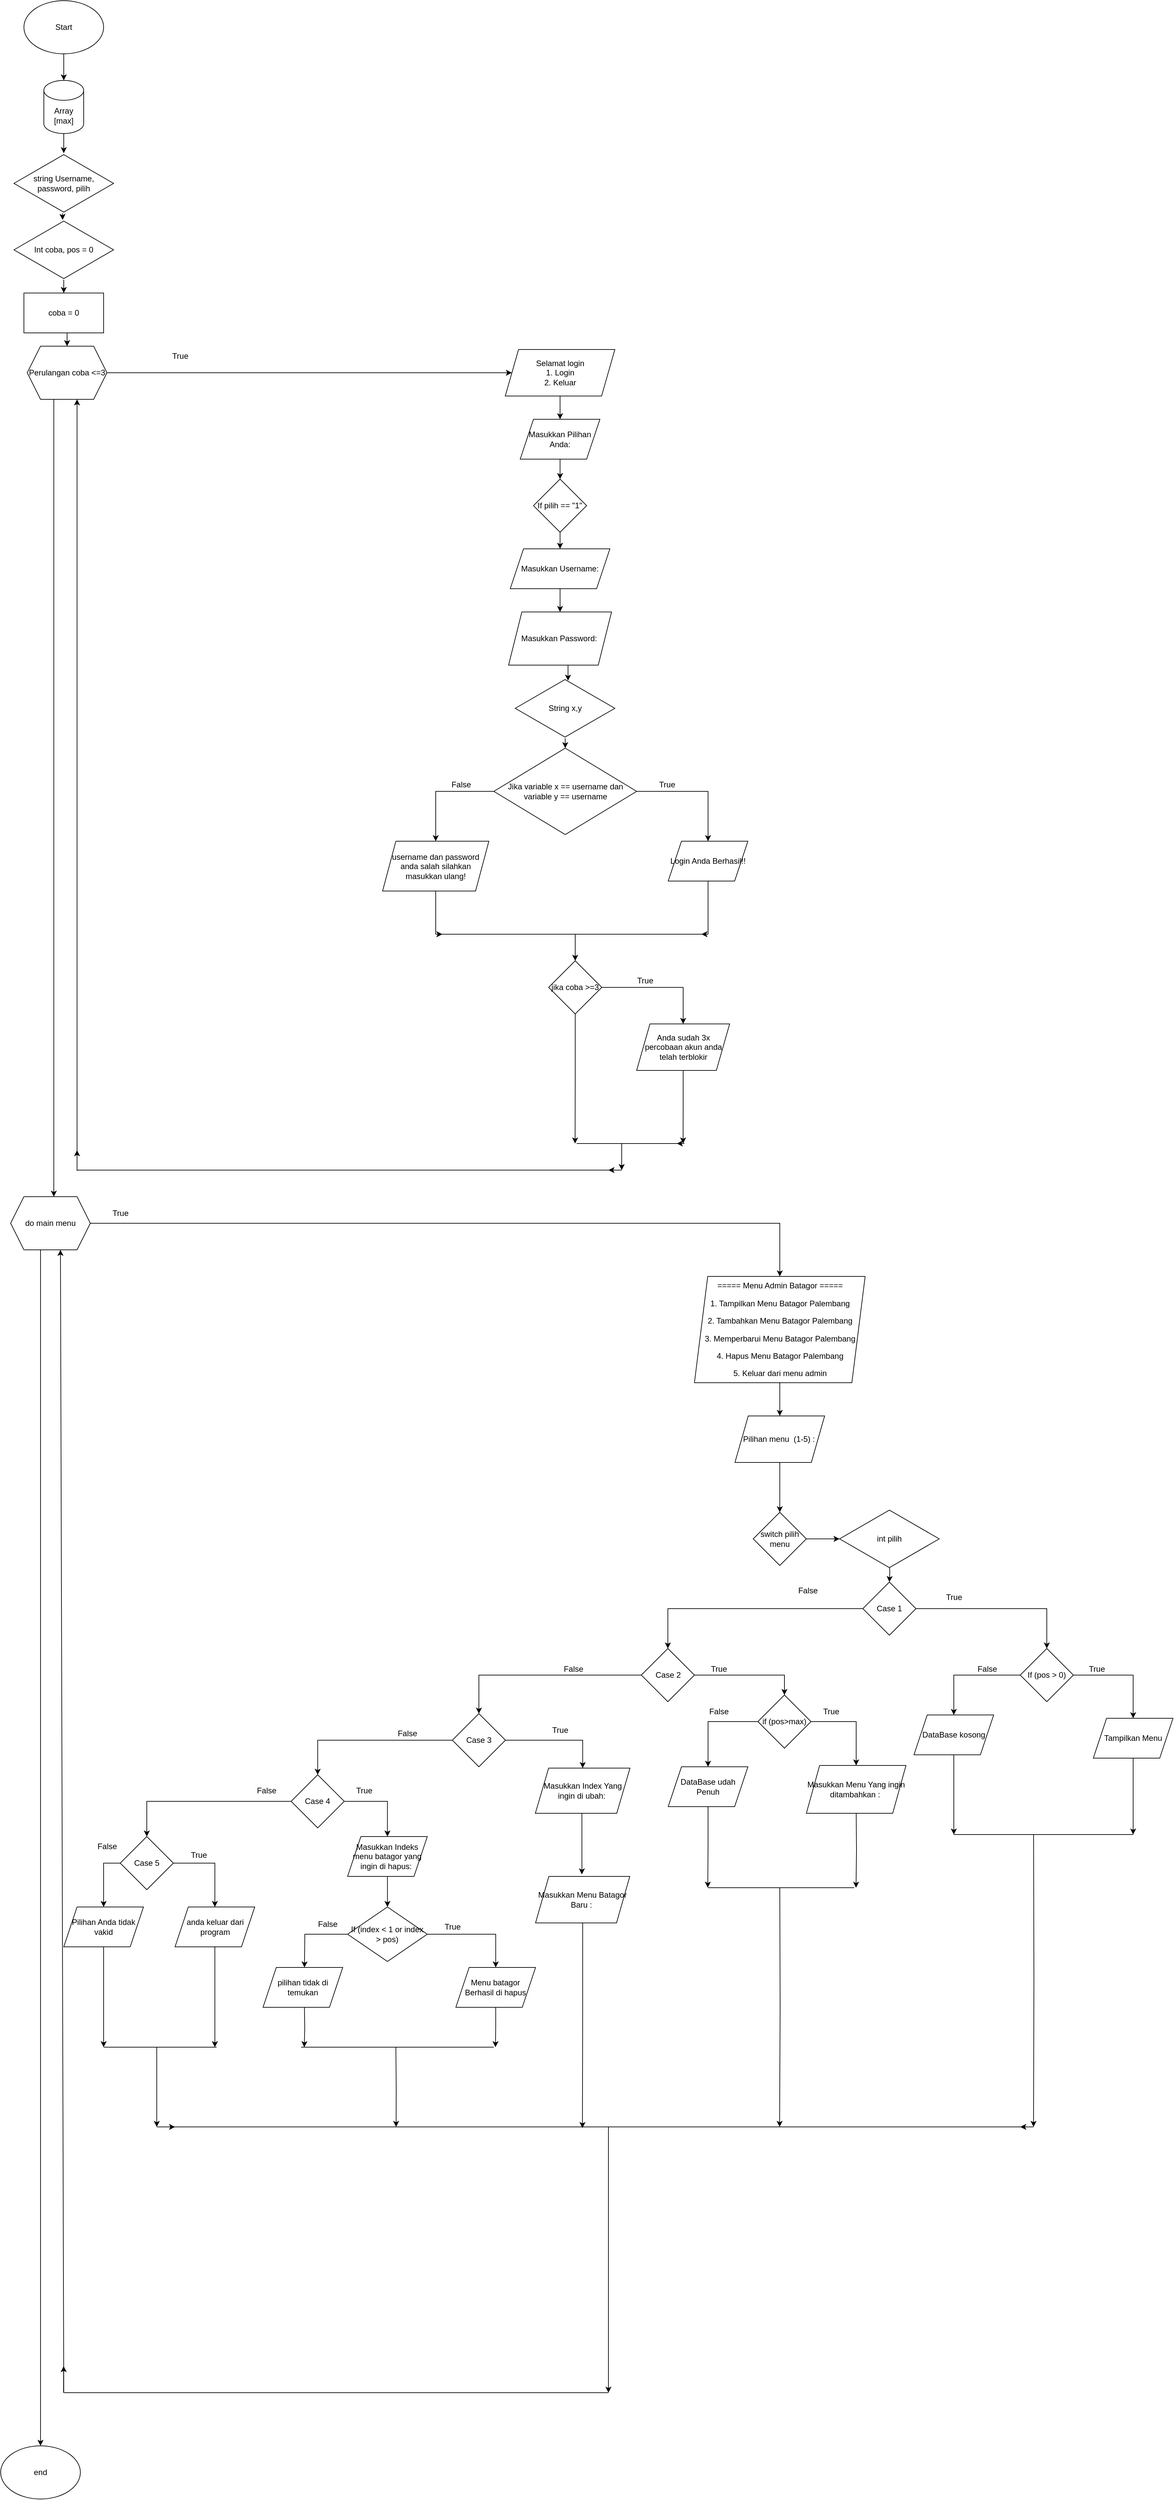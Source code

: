 <mxfile version="22.0.2" type="device">
  <diagram name="Halaman-1" id="n6BdFJVsVMhO4AajaaAj">
    <mxGraphModel dx="1104" dy="1608" grid="1" gridSize="10" guides="1" tooltips="1" connect="1" arrows="1" fold="1" page="1" pageScale="1" pageWidth="850" pageHeight="1100" background="none" math="0" shadow="0">
      <root>
        <mxCell id="0" />
        <mxCell id="1" parent="0" />
        <mxCell id="hx1APyoLTkQgSNQUR30y-4" value="" style="edgeStyle=orthogonalEdgeStyle;rounded=0;orthogonalLoop=1;jettySize=auto;html=1;entryX=0.5;entryY=0;entryDx=0;entryDy=0;" parent="1" source="hx1APyoLTkQgSNQUR30y-77" target="hx1APyoLTkQgSNQUR30y-23" edge="1">
          <mxGeometry relative="1" as="geometry">
            <mxPoint x="420" y="360" as="targetPoint" />
          </mxGeometry>
        </mxCell>
        <mxCell id="bYialJ0p8NS-JbuUhh9z-1" value="Start" style="ellipse;whiteSpace=wrap;html=1;" parent="1" vertex="1">
          <mxGeometry x="360" y="-80" width="120" height="80" as="geometry" />
        </mxCell>
        <mxCell id="hx1APyoLTkQgSNQUR30y-45" style="edgeStyle=orthogonalEdgeStyle;rounded=0;orthogonalLoop=1;jettySize=auto;html=1;exitX=0.375;exitY=1;exitDx=0;exitDy=0;" parent="1" source="hx1APyoLTkQgSNQUR30y-9" target="hx1APyoLTkQgSNQUR30y-46" edge="1">
          <mxGeometry relative="1" as="geometry">
            <mxPoint x="400" y="1760" as="targetPoint" />
            <Array as="points">
              <mxPoint x="405" y="1480" />
              <mxPoint x="405" y="1480" />
            </Array>
          </mxGeometry>
        </mxCell>
        <mxCell id="LiYuRrTCJ78NySymOLZK-2" value="" style="edgeStyle=orthogonalEdgeStyle;rounded=0;orthogonalLoop=1;jettySize=auto;html=1;" edge="1" parent="1" source="hx1APyoLTkQgSNQUR30y-9" target="LiYuRrTCJ78NySymOLZK-1">
          <mxGeometry relative="1" as="geometry" />
        </mxCell>
        <mxCell id="hx1APyoLTkQgSNQUR30y-9" value="Perulangan coba &amp;lt;=3" style="shape=hexagon;perimeter=hexagonPerimeter2;whiteSpace=wrap;html=1;fixedSize=1;" parent="1" vertex="1">
          <mxGeometry x="365" y="440" width="120" height="80" as="geometry" />
        </mxCell>
        <mxCell id="hx1APyoLTkQgSNQUR30y-14" value="" style="edgeStyle=orthogonalEdgeStyle;rounded=0;orthogonalLoop=1;jettySize=auto;html=1;" parent="1" source="hx1APyoLTkQgSNQUR30y-11" target="hx1APyoLTkQgSNQUR30y-13" edge="1">
          <mxGeometry relative="1" as="geometry" />
        </mxCell>
        <mxCell id="hx1APyoLTkQgSNQUR30y-11" value="Masukkan Username:" style="shape=parallelogram;perimeter=parallelogramPerimeter;whiteSpace=wrap;html=1;fixedSize=1;" parent="1" vertex="1">
          <mxGeometry x="1092.19" y="745" width="150" height="60" as="geometry" />
        </mxCell>
        <mxCell id="hx1APyoLTkQgSNQUR30y-13" value="Masukkan Password:&amp;nbsp;" style="shape=parallelogram;perimeter=parallelogramPerimeter;whiteSpace=wrap;html=1;fixedSize=1;" parent="1" vertex="1">
          <mxGeometry x="1089.69" y="840" width="155" height="80" as="geometry" />
        </mxCell>
        <mxCell id="hx1APyoLTkQgSNQUR30y-18" value="" style="edgeStyle=orthogonalEdgeStyle;rounded=0;orthogonalLoop=1;jettySize=auto;html=1;" parent="1" source="hx1APyoLTkQgSNQUR30y-15" target="hx1APyoLTkQgSNQUR30y-17" edge="1">
          <mxGeometry relative="1" as="geometry" />
        </mxCell>
        <mxCell id="hx1APyoLTkQgSNQUR30y-20" value="" style="edgeStyle=orthogonalEdgeStyle;rounded=0;orthogonalLoop=1;jettySize=auto;html=1;" parent="1" source="hx1APyoLTkQgSNQUR30y-15" target="hx1APyoLTkQgSNQUR30y-19" edge="1">
          <mxGeometry relative="1" as="geometry" />
        </mxCell>
        <mxCell id="hx1APyoLTkQgSNQUR30y-15" value="Jika variable x == username dan variable y == username" style="rhombus;whiteSpace=wrap;html=1;" parent="1" vertex="1">
          <mxGeometry x="1067.5" y="1045" width="215" height="130" as="geometry" />
        </mxCell>
        <mxCell id="hx1APyoLTkQgSNQUR30y-17" value="Login Anda Berhasil!!" style="shape=parallelogram;perimeter=parallelogramPerimeter;whiteSpace=wrap;html=1;fixedSize=1;" parent="1" vertex="1">
          <mxGeometry x="1330" y="1185" width="120" height="60" as="geometry" />
        </mxCell>
        <mxCell id="hx1APyoLTkQgSNQUR30y-19" value="username dan password anda salah silahkan masukkan ulang!" style="shape=parallelogram;perimeter=parallelogramPerimeter;whiteSpace=wrap;html=1;fixedSize=1;" parent="1" vertex="1">
          <mxGeometry x="900" y="1185" width="160" height="75" as="geometry" />
        </mxCell>
        <mxCell id="LiYuRrTCJ78NySymOLZK-10" style="edgeStyle=orthogonalEdgeStyle;rounded=0;orthogonalLoop=1;jettySize=auto;html=1;exitX=0.5;exitY=1;exitDx=0;exitDy=0;entryX=0.5;entryY=0;entryDx=0;entryDy=0;" edge="1" parent="1" source="hx1APyoLTkQgSNQUR30y-23" target="hx1APyoLTkQgSNQUR30y-9">
          <mxGeometry relative="1" as="geometry" />
        </mxCell>
        <mxCell id="hx1APyoLTkQgSNQUR30y-23" value="coba = 0" style="rounded=0;whiteSpace=wrap;html=1;" parent="1" vertex="1">
          <mxGeometry x="360" y="360" width="120" height="60" as="geometry" />
        </mxCell>
        <mxCell id="hx1APyoLTkQgSNQUR30y-38" value="" style="edgeStyle=orthogonalEdgeStyle;rounded=0;orthogonalLoop=1;jettySize=auto;html=1;" parent="1" source="hx1APyoLTkQgSNQUR30y-24" target="hx1APyoLTkQgSNQUR30y-37" edge="1">
          <mxGeometry relative="1" as="geometry" />
        </mxCell>
        <mxCell id="LiYuRrTCJ78NySymOLZK-25" style="edgeStyle=orthogonalEdgeStyle;rounded=0;orthogonalLoop=1;jettySize=auto;html=1;exitX=0.5;exitY=1;exitDx=0;exitDy=0;" edge="1" parent="1" source="hx1APyoLTkQgSNQUR30y-24">
          <mxGeometry relative="1" as="geometry">
            <mxPoint x="1189.824" y="1640" as="targetPoint" />
          </mxGeometry>
        </mxCell>
        <mxCell id="hx1APyoLTkQgSNQUR30y-24" value="jika coba &amp;gt;=3" style="rhombus;whiteSpace=wrap;html=1;" parent="1" vertex="1">
          <mxGeometry x="1150" y="1365" width="80" height="80" as="geometry" />
        </mxCell>
        <mxCell id="hx1APyoLTkQgSNQUR30y-30" value="" style="endArrow=none;html=1;rounded=0;entryX=0.5;entryY=1;entryDx=0;entryDy=0;" parent="1" target="hx1APyoLTkQgSNQUR30y-19" edge="1">
          <mxGeometry width="50" height="50" relative="1" as="geometry">
            <mxPoint x="980" y="1325" as="sourcePoint" />
            <mxPoint x="960" y="1275" as="targetPoint" />
          </mxGeometry>
        </mxCell>
        <mxCell id="hx1APyoLTkQgSNQUR30y-31" value="" style="endArrow=none;html=1;rounded=0;entryX=0.5;entryY=1;entryDx=0;entryDy=0;" parent="1" target="hx1APyoLTkQgSNQUR30y-17" edge="1">
          <mxGeometry width="50" height="50" relative="1" as="geometry">
            <mxPoint x="1390" y="1325" as="sourcePoint" />
            <mxPoint x="1260" y="1245" as="targetPoint" />
          </mxGeometry>
        </mxCell>
        <mxCell id="hx1APyoLTkQgSNQUR30y-33" value="" style="endArrow=none;html=1;rounded=0;" parent="1" edge="1">
          <mxGeometry width="50" height="50" relative="1" as="geometry">
            <mxPoint x="980" y="1325" as="sourcePoint" />
            <mxPoint x="1390" y="1325" as="targetPoint" />
          </mxGeometry>
        </mxCell>
        <mxCell id="hx1APyoLTkQgSNQUR30y-34" value="" style="endArrow=classic;html=1;rounded=0;" parent="1" edge="1">
          <mxGeometry width="50" height="50" relative="1" as="geometry">
            <mxPoint x="1390" y="1325" as="sourcePoint" />
            <mxPoint x="1380" y="1325" as="targetPoint" />
          </mxGeometry>
        </mxCell>
        <mxCell id="hx1APyoLTkQgSNQUR30y-35" value="" style="endArrow=classic;html=1;rounded=0;" parent="1" edge="1">
          <mxGeometry width="50" height="50" relative="1" as="geometry">
            <mxPoint x="980" y="1325" as="sourcePoint" />
            <mxPoint x="990" y="1325" as="targetPoint" />
          </mxGeometry>
        </mxCell>
        <mxCell id="hx1APyoLTkQgSNQUR30y-36" value="" style="endArrow=classic;html=1;rounded=0;entryX=0.5;entryY=0;entryDx=0;entryDy=0;" parent="1" target="hx1APyoLTkQgSNQUR30y-24" edge="1">
          <mxGeometry width="50" height="50" relative="1" as="geometry">
            <mxPoint x="1190" y="1325" as="sourcePoint" />
            <mxPoint x="1200" y="1395" as="targetPoint" />
          </mxGeometry>
        </mxCell>
        <mxCell id="LiYuRrTCJ78NySymOLZK-24" style="edgeStyle=orthogonalEdgeStyle;rounded=0;orthogonalLoop=1;jettySize=auto;html=1;exitX=0.5;exitY=1;exitDx=0;exitDy=0;" edge="1" parent="1" source="hx1APyoLTkQgSNQUR30y-37">
          <mxGeometry relative="1" as="geometry">
            <mxPoint x="1352.429" y="1640" as="targetPoint" />
          </mxGeometry>
        </mxCell>
        <mxCell id="hx1APyoLTkQgSNQUR30y-37" value="Anda sudah 3x percobaan akun anda telah terblokir" style="shape=parallelogram;perimeter=parallelogramPerimeter;whiteSpace=wrap;html=1;fixedSize=1;" parent="1" vertex="1">
          <mxGeometry x="1282.5" y="1460" width="140" height="70" as="geometry" />
        </mxCell>
        <mxCell id="hx1APyoLTkQgSNQUR30y-43" value="" style="endArrow=none;html=1;rounded=0;" parent="1" edge="1">
          <mxGeometry width="50" height="50" relative="1" as="geometry">
            <mxPoint x="440" y="1680" as="sourcePoint" />
            <mxPoint x="1260" y="1680" as="targetPoint" />
          </mxGeometry>
        </mxCell>
        <mxCell id="hx1APyoLTkQgSNQUR30y-44" value="" style="endArrow=classic;html=1;rounded=0;entryX=0.625;entryY=1;entryDx=0;entryDy=0;" parent="1" target="hx1APyoLTkQgSNQUR30y-9" edge="1">
          <mxGeometry width="50" height="50" relative="1" as="geometry">
            <mxPoint x="440" y="1680.952" as="sourcePoint" />
            <mxPoint x="510" y="820" as="targetPoint" />
          </mxGeometry>
        </mxCell>
        <mxCell id="hx1APyoLTkQgSNQUR30y-51" value="" style="edgeStyle=orthogonalEdgeStyle;rounded=0;orthogonalLoop=1;jettySize=auto;html=1;" parent="1" source="hx1APyoLTkQgSNQUR30y-46" target="hx1APyoLTkQgSNQUR30y-49" edge="1">
          <mxGeometry relative="1" as="geometry" />
        </mxCell>
        <mxCell id="hx1APyoLTkQgSNQUR30y-125" style="edgeStyle=orthogonalEdgeStyle;rounded=0;orthogonalLoop=1;jettySize=auto;html=1;exitX=0.375;exitY=1;exitDx=0;exitDy=0;" parent="1" source="hx1APyoLTkQgSNQUR30y-46" target="hx1APyoLTkQgSNQUR30y-126" edge="1">
          <mxGeometry relative="1" as="geometry">
            <mxPoint x="385" y="3640" as="targetPoint" />
          </mxGeometry>
        </mxCell>
        <mxCell id="hx1APyoLTkQgSNQUR30y-46" value="do main menu" style="shape=hexagon;perimeter=hexagonPerimeter2;whiteSpace=wrap;html=1;fixedSize=1;" parent="1" vertex="1">
          <mxGeometry x="340" y="1720" width="120" height="80" as="geometry" />
        </mxCell>
        <mxCell id="hx1APyoLTkQgSNQUR30y-54" value="" style="edgeStyle=orthogonalEdgeStyle;rounded=0;orthogonalLoop=1;jettySize=auto;html=1;" parent="1" source="hx1APyoLTkQgSNQUR30y-49" target="hx1APyoLTkQgSNQUR30y-53" edge="1">
          <mxGeometry relative="1" as="geometry" />
        </mxCell>
        <mxCell id="hx1APyoLTkQgSNQUR30y-49" value="&lt;p class=&quot;MsoNormal&quot;&gt;===== Menu Admin Batagor =====&lt;/p&gt;&lt;p class=&quot;MsoNormal&quot;&gt;1. Tampilkan Menu Batagor Palembang&lt;/p&gt;&lt;p class=&quot;MsoNormal&quot;&gt;2. Tambahkan Menu Batagor Palembang&lt;/p&gt;&lt;p class=&quot;MsoNormal&quot;&gt;3. Memperbarui Menu Batagor Palembang&lt;/p&gt;&lt;p class=&quot;MsoNormal&quot;&gt;4. Hapus Menu Batagor Palembang&lt;/p&gt;&lt;p class=&quot;MsoNormal&quot;&gt;5. Keluar dari menu admin&lt;/p&gt;" style="shape=parallelogram;perimeter=parallelogramPerimeter;whiteSpace=wrap;html=1;fixedSize=1;" parent="1" vertex="1">
          <mxGeometry x="1369.5" y="1840" width="257" height="160" as="geometry" />
        </mxCell>
        <mxCell id="hx1APyoLTkQgSNQUR30y-56" value="" style="edgeStyle=orthogonalEdgeStyle;rounded=0;orthogonalLoop=1;jettySize=auto;html=1;" parent="1" source="hx1APyoLTkQgSNQUR30y-53" target="hx1APyoLTkQgSNQUR30y-55" edge="1">
          <mxGeometry relative="1" as="geometry" />
        </mxCell>
        <mxCell id="hx1APyoLTkQgSNQUR30y-53" value="Pilihan menu&amp;nbsp; (1-5) :&amp;nbsp;" style="shape=parallelogram;perimeter=parallelogramPerimeter;whiteSpace=wrap;html=1;fixedSize=1;" parent="1" vertex="1">
          <mxGeometry x="1430.5" y="2050" width="135" height="70" as="geometry" />
        </mxCell>
        <mxCell id="hx1APyoLTkQgSNQUR30y-79" value="" style="edgeStyle=orthogonalEdgeStyle;rounded=0;orthogonalLoop=1;jettySize=auto;html=1;" parent="1" source="hx1APyoLTkQgSNQUR30y-55" target="hx1APyoLTkQgSNQUR30y-78" edge="1">
          <mxGeometry relative="1" as="geometry" />
        </mxCell>
        <mxCell id="hx1APyoLTkQgSNQUR30y-55" value="switch pilih menu" style="rhombus;whiteSpace=wrap;html=1;" parent="1" vertex="1">
          <mxGeometry x="1458" y="2195" width="80" height="80" as="geometry" />
        </mxCell>
        <mxCell id="hx1APyoLTkQgSNQUR30y-65" value="" style="edgeStyle=orthogonalEdgeStyle;rounded=0;orthogonalLoop=1;jettySize=auto;html=1;" parent="1" target="hx1APyoLTkQgSNQUR30y-68" edge="1">
          <mxGeometry relative="1" as="geometry">
            <mxPoint x="1663.053" y="2265" as="sourcePoint" />
            <mxPoint x="1663" y="2320" as="targetPoint" />
          </mxGeometry>
        </mxCell>
        <mxCell id="hx1APyoLTkQgSNQUR30y-115" style="edgeStyle=orthogonalEdgeStyle;rounded=0;orthogonalLoop=1;jettySize=auto;html=1;" parent="1" edge="1">
          <mxGeometry relative="1" as="geometry">
            <mxPoint x="1879.999" y="3120" as="targetPoint" />
            <mxPoint x="1880.09" y="2680" as="sourcePoint" />
          </mxGeometry>
        </mxCell>
        <mxCell id="hx1APyoLTkQgSNQUR30y-69" style="edgeStyle=orthogonalEdgeStyle;rounded=0;orthogonalLoop=1;jettySize=auto;html=1;exitX=1;exitY=0.5;exitDx=0;exitDy=0;entryX=0.5;entryY=0;entryDx=0;entryDy=0;" parent="1" source="hx1APyoLTkQgSNQUR30y-68" target="Jy2GWXh8RBpag4Zw7KA4-1" edge="1">
          <mxGeometry relative="1" as="geometry">
            <mxPoint x="1853" y="2400" as="targetPoint" />
          </mxGeometry>
        </mxCell>
        <mxCell id="hx1APyoLTkQgSNQUR30y-72" value="" style="edgeStyle=orthogonalEdgeStyle;rounded=0;orthogonalLoop=1;jettySize=auto;html=1;" parent="1" source="hx1APyoLTkQgSNQUR30y-68" target="hx1APyoLTkQgSNQUR30y-71" edge="1">
          <mxGeometry relative="1" as="geometry" />
        </mxCell>
        <mxCell id="hx1APyoLTkQgSNQUR30y-68" value="Case 1" style="rhombus;whiteSpace=wrap;html=1;" parent="1" vertex="1">
          <mxGeometry x="1623" y="2300" width="80" height="80" as="geometry" />
        </mxCell>
        <mxCell id="hx1APyoLTkQgSNQUR30y-74" value="" style="edgeStyle=orthogonalEdgeStyle;rounded=0;orthogonalLoop=1;jettySize=auto;html=1;entryX=0.5;entryY=0;entryDx=0;entryDy=0;" parent="1" source="hx1APyoLTkQgSNQUR30y-71" target="Jy2GWXh8RBpag4Zw7KA4-13" edge="1">
          <mxGeometry relative="1" as="geometry">
            <mxPoint x="1573.053" y="2490" as="targetPoint" />
          </mxGeometry>
        </mxCell>
        <mxCell id="hx1APyoLTkQgSNQUR30y-85" value="" style="edgeStyle=orthogonalEdgeStyle;rounded=0;orthogonalLoop=1;jettySize=auto;html=1;" parent="1" source="hx1APyoLTkQgSNQUR30y-71" target="hx1APyoLTkQgSNQUR30y-84" edge="1">
          <mxGeometry relative="1" as="geometry" />
        </mxCell>
        <mxCell id="hx1APyoLTkQgSNQUR30y-71" value="Case 2" style="rhombus;whiteSpace=wrap;html=1;" parent="1" vertex="1">
          <mxGeometry x="1289.5" y="2400" width="80" height="80" as="geometry" />
        </mxCell>
        <mxCell id="hx1APyoLTkQgSNQUR30y-75" value="String x,y" style="html=1;whiteSpace=wrap;aspect=fixed;shape=isoRectangle;" parent="1" vertex="1">
          <mxGeometry x="1099.69" y="940" width="150" height="90" as="geometry" />
        </mxCell>
        <mxCell id="hx1APyoLTkQgSNQUR30y-76" value="string Username, password, pilih" style="html=1;whiteSpace=wrap;aspect=fixed;shape=isoRectangle;" parent="1" vertex="1">
          <mxGeometry x="345" y="150" width="150" height="90" as="geometry" />
        </mxCell>
        <mxCell id="hx1APyoLTkQgSNQUR30y-78" value="int pilih" style="html=1;whiteSpace=wrap;aspect=fixed;shape=isoRectangle;" parent="1" vertex="1">
          <mxGeometry x="1588" y="2190" width="150" height="90" as="geometry" />
        </mxCell>
        <mxCell id="hx1APyoLTkQgSNQUR30y-114" style="edgeStyle=orthogonalEdgeStyle;rounded=0;orthogonalLoop=1;jettySize=auto;html=1;" parent="1" edge="1">
          <mxGeometry relative="1" as="geometry">
            <mxPoint x="1497.709" y="3120" as="targetPoint" />
            <mxPoint x="1498" y="2760" as="sourcePoint" />
          </mxGeometry>
        </mxCell>
        <mxCell id="hx1APyoLTkQgSNQUR30y-87" value="" style="edgeStyle=orthogonalEdgeStyle;rounded=0;orthogonalLoop=1;jettySize=auto;html=1;" parent="1" source="hx1APyoLTkQgSNQUR30y-84" target="hx1APyoLTkQgSNQUR30y-86" edge="1">
          <mxGeometry relative="1" as="geometry" />
        </mxCell>
        <mxCell id="hx1APyoLTkQgSNQUR30y-93" value="" style="edgeStyle=orthogonalEdgeStyle;rounded=0;orthogonalLoop=1;jettySize=auto;html=1;" parent="1" source="hx1APyoLTkQgSNQUR30y-84" target="hx1APyoLTkQgSNQUR30y-92" edge="1">
          <mxGeometry relative="1" as="geometry" />
        </mxCell>
        <mxCell id="hx1APyoLTkQgSNQUR30y-84" value="Case 3" style="rhombus;whiteSpace=wrap;html=1;" parent="1" vertex="1">
          <mxGeometry x="1005" y="2498" width="80" height="80" as="geometry" />
        </mxCell>
        <mxCell id="hx1APyoLTkQgSNQUR30y-89" value="" style="edgeStyle=orthogonalEdgeStyle;rounded=0;orthogonalLoop=1;jettySize=auto;html=1;" parent="1" edge="1">
          <mxGeometry relative="1" as="geometry">
            <mxPoint x="1200.069" y="2648" as="sourcePoint" />
            <mxPoint x="1200" y="2740" as="targetPoint" />
            <Array as="points">
              <mxPoint x="1200" y="2728" />
            </Array>
          </mxGeometry>
        </mxCell>
        <mxCell id="hx1APyoLTkQgSNQUR30y-86" value="Masukkan Index Yang ingin di ubah:&amp;nbsp;" style="shape=parallelogram;perimeter=parallelogramPerimeter;whiteSpace=wrap;html=1;fixedSize=1;" parent="1" vertex="1">
          <mxGeometry x="1130" y="2580" width="142.5" height="68" as="geometry" />
        </mxCell>
        <mxCell id="Jy2GWXh8RBpag4Zw7KA4-26" style="edgeStyle=orthogonalEdgeStyle;rounded=0;orthogonalLoop=1;jettySize=auto;html=1;exitX=0.5;exitY=1;exitDx=0;exitDy=0;" parent="1" source="hx1APyoLTkQgSNQUR30y-90" edge="1">
          <mxGeometry relative="1" as="geometry">
            <mxPoint x="1200.87" y="3121.739" as="targetPoint" />
          </mxGeometry>
        </mxCell>
        <mxCell id="hx1APyoLTkQgSNQUR30y-90" value="&lt;div&gt;Masukkan Menu Batagor Baru :&amp;nbsp;&lt;/div&gt;" style="shape=parallelogram;perimeter=parallelogramPerimeter;whiteSpace=wrap;html=1;fixedSize=1;" parent="1" vertex="1">
          <mxGeometry x="1130.31" y="2743" width="141.87" height="70" as="geometry" />
        </mxCell>
        <mxCell id="hx1APyoLTkQgSNQUR30y-95" value="" style="edgeStyle=orthogonalEdgeStyle;rounded=0;orthogonalLoop=1;jettySize=auto;html=1;" parent="1" source="Jy2GWXh8RBpag4Zw7KA4-31" target="Jy2GWXh8RBpag4Zw7KA4-28" edge="1">
          <mxGeometry relative="1" as="geometry">
            <mxPoint x="882.267" y="2681" as="targetPoint" />
          </mxGeometry>
        </mxCell>
        <mxCell id="hx1APyoLTkQgSNQUR30y-101" value="" style="edgeStyle=orthogonalEdgeStyle;rounded=0;orthogonalLoop=1;jettySize=auto;html=1;" parent="1" source="hx1APyoLTkQgSNQUR30y-92" target="hx1APyoLTkQgSNQUR30y-100" edge="1">
          <mxGeometry relative="1" as="geometry" />
        </mxCell>
        <mxCell id="hx1APyoLTkQgSNQUR30y-92" value="Case 4" style="rhombus;whiteSpace=wrap;html=1;" parent="1" vertex="1">
          <mxGeometry x="762.31" y="2590" width="80" height="80" as="geometry" />
        </mxCell>
        <mxCell id="hx1APyoLTkQgSNQUR30y-105" value="" style="edgeStyle=orthogonalEdgeStyle;rounded=0;orthogonalLoop=1;jettySize=auto;html=1;" parent="1" source="hx1APyoLTkQgSNQUR30y-100" target="hx1APyoLTkQgSNQUR30y-104" edge="1">
          <mxGeometry relative="1" as="geometry" />
        </mxCell>
        <mxCell id="Jy2GWXh8RBpag4Zw7KA4-41" style="edgeStyle=orthogonalEdgeStyle;rounded=0;orthogonalLoop=1;jettySize=auto;html=1;exitX=0;exitY=0.5;exitDx=0;exitDy=0;entryX=0.5;entryY=0;entryDx=0;entryDy=0;" parent="1" source="hx1APyoLTkQgSNQUR30y-100" target="hx1APyoLTkQgSNQUR30y-102" edge="1">
          <mxGeometry relative="1" as="geometry" />
        </mxCell>
        <mxCell id="hx1APyoLTkQgSNQUR30y-100" value="Case 5" style="rhombus;whiteSpace=wrap;html=1;" parent="1" vertex="1">
          <mxGeometry x="505" y="2683" width="80" height="80" as="geometry" />
        </mxCell>
        <mxCell id="Jy2GWXh8RBpag4Zw7KA4-42" style="edgeStyle=orthogonalEdgeStyle;rounded=0;orthogonalLoop=1;jettySize=auto;html=1;exitX=0.5;exitY=1;exitDx=0;exitDy=0;" parent="1" source="hx1APyoLTkQgSNQUR30y-102" edge="1">
          <mxGeometry relative="1" as="geometry">
            <mxPoint x="480" y="3000" as="targetPoint" />
          </mxGeometry>
        </mxCell>
        <mxCell id="hx1APyoLTkQgSNQUR30y-102" value="Pilihan Anda tidak vakid" style="shape=parallelogram;perimeter=parallelogramPerimeter;whiteSpace=wrap;html=1;fixedSize=1;" parent="1" vertex="1">
          <mxGeometry x="420" y="2789" width="120" height="60" as="geometry" />
        </mxCell>
        <mxCell id="Jy2GWXh8RBpag4Zw7KA4-43" style="edgeStyle=orthogonalEdgeStyle;rounded=0;orthogonalLoop=1;jettySize=auto;html=1;exitX=0.5;exitY=1;exitDx=0;exitDy=0;" parent="1" source="hx1APyoLTkQgSNQUR30y-104" edge="1">
          <mxGeometry relative="1" as="geometry">
            <mxPoint x="647.5" y="3000" as="targetPoint" />
          </mxGeometry>
        </mxCell>
        <mxCell id="hx1APyoLTkQgSNQUR30y-104" value="anda keluar dari program" style="shape=parallelogram;perimeter=parallelogramPerimeter;whiteSpace=wrap;html=1;fixedSize=1;" parent="1" vertex="1">
          <mxGeometry x="587.5" y="2789" width="120" height="60" as="geometry" />
        </mxCell>
        <mxCell id="hx1APyoLTkQgSNQUR30y-112" style="edgeStyle=orthogonalEdgeStyle;rounded=0;orthogonalLoop=1;jettySize=auto;html=1;" parent="1" edge="1">
          <mxGeometry relative="1" as="geometry">
            <mxPoint x="920.364" y="3120" as="targetPoint" />
            <mxPoint x="920" y="3000" as="sourcePoint" />
          </mxGeometry>
        </mxCell>
        <mxCell id="hx1APyoLTkQgSNQUR30y-116" value="" style="endArrow=none;html=1;rounded=0;" parent="1" edge="1">
          <mxGeometry width="50" height="50" relative="1" as="geometry">
            <mxPoint x="560" y="3120" as="sourcePoint" />
            <mxPoint x="1880" y="3120" as="targetPoint" />
          </mxGeometry>
        </mxCell>
        <mxCell id="hx1APyoLTkQgSNQUR30y-118" value="" style="endArrow=none;html=1;rounded=0;" parent="1" edge="1">
          <mxGeometry width="50" height="50" relative="1" as="geometry">
            <mxPoint x="1240" y="3480" as="sourcePoint" />
            <mxPoint x="1240" y="3120" as="targetPoint" />
          </mxGeometry>
        </mxCell>
        <mxCell id="hx1APyoLTkQgSNQUR30y-119" value="" style="endArrow=classic;html=1;rounded=0;" parent="1" edge="1">
          <mxGeometry width="50" height="50" relative="1" as="geometry">
            <mxPoint x="560" y="3120" as="sourcePoint" />
            <mxPoint x="587.5" y="3120" as="targetPoint" />
          </mxGeometry>
        </mxCell>
        <mxCell id="hx1APyoLTkQgSNQUR30y-120" value="" style="endArrow=classic;html=1;rounded=0;" parent="1" edge="1">
          <mxGeometry width="50" height="50" relative="1" as="geometry">
            <mxPoint x="1880" y="3120" as="sourcePoint" />
            <mxPoint x="1860" y="3120" as="targetPoint" />
          </mxGeometry>
        </mxCell>
        <mxCell id="hx1APyoLTkQgSNQUR30y-121" value="" style="endArrow=classic;html=1;rounded=0;" parent="1" edge="1">
          <mxGeometry width="50" height="50" relative="1" as="geometry">
            <mxPoint x="1240" y="3130" as="sourcePoint" />
            <mxPoint x="1240" y="3520" as="targetPoint" />
          </mxGeometry>
        </mxCell>
        <mxCell id="hx1APyoLTkQgSNQUR30y-122" value="" style="endArrow=none;html=1;rounded=0;" parent="1" edge="1">
          <mxGeometry width="50" height="50" relative="1" as="geometry">
            <mxPoint x="420" y="3520" as="sourcePoint" />
            <mxPoint x="1240" y="3520" as="targetPoint" />
            <Array as="points">
              <mxPoint x="850" y="3520" />
            </Array>
          </mxGeometry>
        </mxCell>
        <mxCell id="hx1APyoLTkQgSNQUR30y-123" value="" style="endArrow=classic;html=1;rounded=0;entryX=0.625;entryY=1;entryDx=0;entryDy=0;" parent="1" target="hx1APyoLTkQgSNQUR30y-46" edge="1">
          <mxGeometry width="50" height="50" relative="1" as="geometry">
            <mxPoint x="420" y="3520" as="sourcePoint" />
            <mxPoint x="510" y="2010" as="targetPoint" />
          </mxGeometry>
        </mxCell>
        <mxCell id="hx1APyoLTkQgSNQUR30y-124" value="" style="endArrow=classic;html=1;rounded=0;" parent="1" edge="1">
          <mxGeometry width="50" height="50" relative="1" as="geometry">
            <mxPoint x="419.71" y="3520" as="sourcePoint" />
            <mxPoint x="419.85" y="3480" as="targetPoint" />
          </mxGeometry>
        </mxCell>
        <mxCell id="hx1APyoLTkQgSNQUR30y-126" value="end" style="ellipse;whiteSpace=wrap;html=1;" parent="1" vertex="1">
          <mxGeometry x="325" y="3600" width="120" height="80" as="geometry" />
        </mxCell>
        <mxCell id="hx1APyoLTkQgSNQUR30y-127" value="True" style="text;html=1;align=center;verticalAlign=middle;resizable=0;points=[];autosize=1;strokeColor=none;fillColor=none;" parent="1" vertex="1">
          <mxGeometry x="570" y="440" width="50" height="30" as="geometry" />
        </mxCell>
        <mxCell id="hx1APyoLTkQgSNQUR30y-128" value="False" style="text;html=1;align=center;verticalAlign=middle;resizable=0;points=[];autosize=1;strokeColor=none;fillColor=none;" parent="1" vertex="1">
          <mxGeometry x="993" y="1085" width="50" height="30" as="geometry" />
        </mxCell>
        <mxCell id="hx1APyoLTkQgSNQUR30y-129" value="True" style="text;html=1;align=center;verticalAlign=middle;resizable=0;points=[];autosize=1;strokeColor=none;fillColor=none;" parent="1" vertex="1">
          <mxGeometry x="1303" y="1085" width="50" height="30" as="geometry" />
        </mxCell>
        <mxCell id="hx1APyoLTkQgSNQUR30y-130" value="True" style="text;html=1;align=center;verticalAlign=middle;resizable=0;points=[];autosize=1;strokeColor=none;fillColor=none;" parent="1" vertex="1">
          <mxGeometry x="1270" y="1380" width="50" height="30" as="geometry" />
        </mxCell>
        <mxCell id="hx1APyoLTkQgSNQUR30y-132" value="True" style="text;html=1;align=center;verticalAlign=middle;resizable=0;points=[];autosize=1;strokeColor=none;fillColor=none;" parent="1" vertex="1">
          <mxGeometry x="1735" y="2308" width="50" height="30" as="geometry" />
        </mxCell>
        <mxCell id="hx1APyoLTkQgSNQUR30y-133" value="False" style="text;html=1;align=center;verticalAlign=middle;resizable=0;points=[];autosize=1;strokeColor=none;fillColor=none;" parent="1" vertex="1">
          <mxGeometry x="1515" y="2298" width="50" height="30" as="geometry" />
        </mxCell>
        <mxCell id="hx1APyoLTkQgSNQUR30y-134" value="True" style="text;html=1;align=center;verticalAlign=middle;resizable=0;points=[];autosize=1;strokeColor=none;fillColor=none;" parent="1" vertex="1">
          <mxGeometry x="1380.5" y="2416" width="50" height="30" as="geometry" />
        </mxCell>
        <mxCell id="hx1APyoLTkQgSNQUR30y-135" value="False" style="text;html=1;align=center;verticalAlign=middle;resizable=0;points=[];autosize=1;strokeColor=none;fillColor=none;" parent="1" vertex="1">
          <mxGeometry x="1162" y="2416" width="50" height="30" as="geometry" />
        </mxCell>
        <mxCell id="hx1APyoLTkQgSNQUR30y-136" value="True" style="text;html=1;align=center;verticalAlign=middle;resizable=0;points=[];autosize=1;strokeColor=none;fillColor=none;" parent="1" vertex="1">
          <mxGeometry x="1142.19" y="2508" width="50" height="30" as="geometry" />
        </mxCell>
        <mxCell id="hx1APyoLTkQgSNQUR30y-137" value="False" style="text;html=1;align=center;verticalAlign=middle;resizable=0;points=[];autosize=1;strokeColor=none;fillColor=none;" parent="1" vertex="1">
          <mxGeometry x="912" y="2513" width="50" height="30" as="geometry" />
        </mxCell>
        <mxCell id="hx1APyoLTkQgSNQUR30y-138" value="True" style="text;html=1;align=center;verticalAlign=middle;resizable=0;points=[];autosize=1;strokeColor=none;fillColor=none;" parent="1" vertex="1">
          <mxGeometry x="847.31" y="2599" width="50" height="30" as="geometry" />
        </mxCell>
        <mxCell id="hx1APyoLTkQgSNQUR30y-139" value="False" style="text;html=1;align=center;verticalAlign=middle;resizable=0;points=[];autosize=1;strokeColor=none;fillColor=none;" parent="1" vertex="1">
          <mxGeometry x="700" y="2599" width="50" height="30" as="geometry" />
        </mxCell>
        <mxCell id="hx1APyoLTkQgSNQUR30y-140" value="True" style="text;html=1;align=center;verticalAlign=middle;resizable=0;points=[];autosize=1;strokeColor=none;fillColor=none;" parent="1" vertex="1">
          <mxGeometry x="598" y="2696" width="50" height="30" as="geometry" />
        </mxCell>
        <mxCell id="hx1APyoLTkQgSNQUR30y-141" value="False" style="text;html=1;align=center;verticalAlign=middle;resizable=0;points=[];autosize=1;strokeColor=none;fillColor=none;" parent="1" vertex="1">
          <mxGeometry x="460" y="2683" width="50" height="30" as="geometry" />
        </mxCell>
        <mxCell id="hx1APyoLTkQgSNQUR30y-142" value="True" style="text;html=1;align=center;verticalAlign=middle;resizable=0;points=[];autosize=1;strokeColor=none;fillColor=none;" parent="1" vertex="1">
          <mxGeometry x="480" y="1730" width="50" height="30" as="geometry" />
        </mxCell>
        <mxCell id="Jy2GWXh8RBpag4Zw7KA4-7" value="" style="edgeStyle=orthogonalEdgeStyle;rounded=0;orthogonalLoop=1;jettySize=auto;html=1;" parent="1" source="Jy2GWXh8RBpag4Zw7KA4-1" target="Jy2GWXh8RBpag4Zw7KA4-6" edge="1">
          <mxGeometry relative="1" as="geometry" />
        </mxCell>
        <mxCell id="Jy2GWXh8RBpag4Zw7KA4-9" value="" style="edgeStyle=orthogonalEdgeStyle;rounded=0;orthogonalLoop=1;jettySize=auto;html=1;" parent="1" source="Jy2GWXh8RBpag4Zw7KA4-1" target="Jy2GWXh8RBpag4Zw7KA4-8" edge="1">
          <mxGeometry relative="1" as="geometry" />
        </mxCell>
        <mxCell id="Jy2GWXh8RBpag4Zw7KA4-1" value="If (pos &amp;gt; 0)" style="rhombus;whiteSpace=wrap;html=1;" parent="1" vertex="1">
          <mxGeometry x="1860" y="2400" width="80" height="80" as="geometry" />
        </mxCell>
        <mxCell id="Jy2GWXh8RBpag4Zw7KA4-4" value="" style="edgeStyle=orthogonalEdgeStyle;rounded=0;orthogonalLoop=1;jettySize=auto;html=1;" parent="1" source="bYialJ0p8NS-JbuUhh9z-1" target="Jy2GWXh8RBpag4Zw7KA4-5" edge="1">
          <mxGeometry relative="1" as="geometry">
            <mxPoint x="420" as="sourcePoint" />
            <mxPoint x="420" y="360" as="targetPoint" />
          </mxGeometry>
        </mxCell>
        <mxCell id="Jy2GWXh8RBpag4Zw7KA4-5" value="Array [max]" style="shape=cylinder3;whiteSpace=wrap;html=1;boundedLbl=1;backgroundOutline=1;size=15;" parent="1" vertex="1">
          <mxGeometry x="390" y="40" width="60" height="80" as="geometry" />
        </mxCell>
        <mxCell id="Jy2GWXh8RBpag4Zw7KA4-11" style="edgeStyle=orthogonalEdgeStyle;rounded=0;orthogonalLoop=1;jettySize=auto;html=1;exitX=0.5;exitY=1;exitDx=0;exitDy=0;" parent="1" source="Jy2GWXh8RBpag4Zw7KA4-6" edge="1">
          <mxGeometry relative="1" as="geometry">
            <mxPoint x="2030" y="2680" as="targetPoint" />
          </mxGeometry>
        </mxCell>
        <mxCell id="Jy2GWXh8RBpag4Zw7KA4-6" value="Tampilkan Menu" style="shape=parallelogram;perimeter=parallelogramPerimeter;whiteSpace=wrap;html=1;fixedSize=1;" parent="1" vertex="1">
          <mxGeometry x="1970" y="2505" width="120" height="60" as="geometry" />
        </mxCell>
        <mxCell id="Jy2GWXh8RBpag4Zw7KA4-10" style="edgeStyle=orthogonalEdgeStyle;rounded=0;orthogonalLoop=1;jettySize=auto;html=1;exitX=0.5;exitY=1;exitDx=0;exitDy=0;" parent="1" source="Jy2GWXh8RBpag4Zw7KA4-8" edge="1">
          <mxGeometry relative="1" as="geometry">
            <mxPoint x="1760" y="2680" as="targetPoint" />
          </mxGeometry>
        </mxCell>
        <mxCell id="Jy2GWXh8RBpag4Zw7KA4-8" value="DataBase kosong" style="shape=parallelogram;perimeter=parallelogramPerimeter;whiteSpace=wrap;html=1;fixedSize=1;" parent="1" vertex="1">
          <mxGeometry x="1700" y="2500" width="120" height="60" as="geometry" />
        </mxCell>
        <mxCell id="Jy2GWXh8RBpag4Zw7KA4-12" value="" style="endArrow=none;html=1;rounded=0;" parent="1" edge="1">
          <mxGeometry width="50" height="50" relative="1" as="geometry">
            <mxPoint x="1760" y="2680" as="sourcePoint" />
            <mxPoint x="2030" y="2680" as="targetPoint" />
          </mxGeometry>
        </mxCell>
        <mxCell id="Jy2GWXh8RBpag4Zw7KA4-16" style="edgeStyle=orthogonalEdgeStyle;rounded=0;orthogonalLoop=1;jettySize=auto;html=1;exitX=1;exitY=0.5;exitDx=0;exitDy=0;entryX=0.5;entryY=0;entryDx=0;entryDy=0;" parent="1" source="Jy2GWXh8RBpag4Zw7KA4-13" target="Jy2GWXh8RBpag4Zw7KA4-15" edge="1">
          <mxGeometry relative="1" as="geometry" />
        </mxCell>
        <mxCell id="Jy2GWXh8RBpag4Zw7KA4-21" style="edgeStyle=orthogonalEdgeStyle;rounded=0;orthogonalLoop=1;jettySize=auto;html=1;exitX=0;exitY=0.5;exitDx=0;exitDy=0;" parent="1" source="Jy2GWXh8RBpag4Zw7KA4-13" target="Jy2GWXh8RBpag4Zw7KA4-22" edge="1">
          <mxGeometry relative="1" as="geometry">
            <mxPoint x="1350" y="2560" as="targetPoint" />
          </mxGeometry>
        </mxCell>
        <mxCell id="Jy2GWXh8RBpag4Zw7KA4-13" value="if (pos&amp;gt;max)" style="rhombus;whiteSpace=wrap;html=1;" parent="1" vertex="1">
          <mxGeometry x="1465" y="2470" width="80" height="80" as="geometry" />
        </mxCell>
        <mxCell id="Jy2GWXh8RBpag4Zw7KA4-24" style="edgeStyle=orthogonalEdgeStyle;rounded=0;orthogonalLoop=1;jettySize=auto;html=1;exitX=0.5;exitY=1;exitDx=0;exitDy=0;" parent="1" edge="1">
          <mxGeometry relative="1" as="geometry">
            <mxPoint x="1612.767" y="2760" as="targetPoint" />
            <mxPoint x="1613.03" y="2648.0" as="sourcePoint" />
          </mxGeometry>
        </mxCell>
        <mxCell id="Jy2GWXh8RBpag4Zw7KA4-15" value="Masukkan Menu Yang ingin ditambahkan :&amp;nbsp;" style="shape=parallelogram;perimeter=parallelogramPerimeter;whiteSpace=wrap;html=1;fixedSize=1;" parent="1" vertex="1">
          <mxGeometry x="1538" y="2576" width="150" height="72" as="geometry" />
        </mxCell>
        <mxCell id="Jy2GWXh8RBpag4Zw7KA4-17" value="True" style="text;html=1;align=center;verticalAlign=middle;resizable=0;points=[];autosize=1;strokeColor=none;fillColor=none;" parent="1" vertex="1">
          <mxGeometry x="1550" y="2480" width="50" height="30" as="geometry" />
        </mxCell>
        <mxCell id="Jy2GWXh8RBpag4Zw7KA4-18" value="True" style="text;html=1;align=center;verticalAlign=middle;resizable=0;points=[];autosize=1;strokeColor=none;fillColor=none;" parent="1" vertex="1">
          <mxGeometry x="1950" y="2416" width="50" height="30" as="geometry" />
        </mxCell>
        <mxCell id="Jy2GWXh8RBpag4Zw7KA4-19" value="False" style="text;html=1;align=center;verticalAlign=middle;resizable=0;points=[];autosize=1;strokeColor=none;fillColor=none;" parent="1" vertex="1">
          <mxGeometry x="1785" y="2416" width="50" height="30" as="geometry" />
        </mxCell>
        <mxCell id="Jy2GWXh8RBpag4Zw7KA4-20" value="False" style="text;html=1;align=center;verticalAlign=middle;resizable=0;points=[];autosize=1;strokeColor=none;fillColor=none;" parent="1" vertex="1">
          <mxGeometry x="1380.5" y="2480" width="50" height="30" as="geometry" />
        </mxCell>
        <mxCell id="Jy2GWXh8RBpag4Zw7KA4-23" style="edgeStyle=orthogonalEdgeStyle;rounded=0;orthogonalLoop=1;jettySize=auto;html=1;exitX=0.5;exitY=1;exitDx=0;exitDy=0;" parent="1" source="Jy2GWXh8RBpag4Zw7KA4-22" edge="1">
          <mxGeometry relative="1" as="geometry">
            <mxPoint x="1389.579" y="2760" as="targetPoint" />
          </mxGeometry>
        </mxCell>
        <mxCell id="Jy2GWXh8RBpag4Zw7KA4-22" value="DataBase udah Penuh" style="shape=parallelogram;perimeter=parallelogramPerimeter;whiteSpace=wrap;html=1;fixedSize=1;" parent="1" vertex="1">
          <mxGeometry x="1330" y="2578" width="120" height="60" as="geometry" />
        </mxCell>
        <mxCell id="Jy2GWXh8RBpag4Zw7KA4-25" value="" style="endArrow=none;html=1;rounded=0;" parent="1" edge="1">
          <mxGeometry width="50" height="50" relative="1" as="geometry">
            <mxPoint x="1390" y="2760" as="sourcePoint" />
            <mxPoint x="1610" y="2760" as="targetPoint" />
          </mxGeometry>
        </mxCell>
        <mxCell id="Jy2GWXh8RBpag4Zw7KA4-30" value="" style="edgeStyle=orthogonalEdgeStyle;rounded=0;orthogonalLoop=1;jettySize=auto;html=1;" parent="1" source="Jy2GWXh8RBpag4Zw7KA4-28" target="Jy2GWXh8RBpag4Zw7KA4-29" edge="1">
          <mxGeometry relative="1" as="geometry" />
        </mxCell>
        <mxCell id="Jy2GWXh8RBpag4Zw7KA4-34" value="" style="edgeStyle=orthogonalEdgeStyle;rounded=0;orthogonalLoop=1;jettySize=auto;html=1;" parent="1" source="Jy2GWXh8RBpag4Zw7KA4-28" edge="1">
          <mxGeometry relative="1" as="geometry">
            <mxPoint x="782.387" y="2880" as="targetPoint" />
          </mxGeometry>
        </mxCell>
        <mxCell id="Jy2GWXh8RBpag4Zw7KA4-28" value="If (index &amp;lt; 1 or index &amp;gt; pos)" style="rhombus;whiteSpace=wrap;html=1;" parent="1" vertex="1">
          <mxGeometry x="847.31" y="2789" width="120" height="82" as="geometry" />
        </mxCell>
        <mxCell id="Jy2GWXh8RBpag4Zw7KA4-36" style="edgeStyle=orthogonalEdgeStyle;rounded=0;orthogonalLoop=1;jettySize=auto;html=1;exitX=0.5;exitY=1;exitDx=0;exitDy=0;" parent="1" source="Jy2GWXh8RBpag4Zw7KA4-29" edge="1">
          <mxGeometry relative="1" as="geometry">
            <mxPoint x="1069.919" y="3000" as="targetPoint" />
          </mxGeometry>
        </mxCell>
        <mxCell id="Jy2GWXh8RBpag4Zw7KA4-29" value="Menu batagor Berhasil di hapus" style="shape=parallelogram;perimeter=parallelogramPerimeter;whiteSpace=wrap;html=1;fixedSize=1;" parent="1" vertex="1">
          <mxGeometry x="1010.31" y="2880" width="120" height="60" as="geometry" />
        </mxCell>
        <mxCell id="Jy2GWXh8RBpag4Zw7KA4-32" value="" style="edgeStyle=orthogonalEdgeStyle;rounded=0;orthogonalLoop=1;jettySize=auto;html=1;" parent="1" source="hx1APyoLTkQgSNQUR30y-92" target="Jy2GWXh8RBpag4Zw7KA4-31" edge="1">
          <mxGeometry relative="1" as="geometry">
            <mxPoint x="722.31" y="2638" as="sourcePoint" />
            <mxPoint x="897.31" y="2688" as="targetPoint" />
          </mxGeometry>
        </mxCell>
        <mxCell id="Jy2GWXh8RBpag4Zw7KA4-31" value="Masukkan Indeks menu batagor yang ingin di hapus:&amp;nbsp;" style="shape=parallelogram;perimeter=parallelogramPerimeter;whiteSpace=wrap;html=1;fixedSize=1;" parent="1" vertex="1">
          <mxGeometry x="847.31" y="2683" width="120" height="60" as="geometry" />
        </mxCell>
        <mxCell id="Jy2GWXh8RBpag4Zw7KA4-35" style="edgeStyle=orthogonalEdgeStyle;rounded=0;orthogonalLoop=1;jettySize=auto;html=1;exitX=0.5;exitY=1;exitDx=0;exitDy=0;" parent="1" edge="1">
          <mxGeometry relative="1" as="geometry">
            <mxPoint x="782.093" y="3000" as="targetPoint" />
            <mxPoint x="782.31" y="2940" as="sourcePoint" />
          </mxGeometry>
        </mxCell>
        <mxCell id="Jy2GWXh8RBpag4Zw7KA4-33" value="pilihan tidak di temukan" style="shape=parallelogram;perimeter=parallelogramPerimeter;whiteSpace=wrap;html=1;fixedSize=1;" parent="1" vertex="1">
          <mxGeometry x="720" y="2880" width="120" height="60" as="geometry" />
        </mxCell>
        <mxCell id="Jy2GWXh8RBpag4Zw7KA4-37" value="" style="endArrow=none;html=1;rounded=0;" parent="1" edge="1">
          <mxGeometry width="50" height="50" relative="1" as="geometry">
            <mxPoint x="777.31" y="3000" as="sourcePoint" />
            <mxPoint x="1067.31" y="3000" as="targetPoint" />
          </mxGeometry>
        </mxCell>
        <mxCell id="Jy2GWXh8RBpag4Zw7KA4-44" value="" style="endArrow=none;html=1;rounded=0;" parent="1" edge="1">
          <mxGeometry width="50" height="50" relative="1" as="geometry">
            <mxPoint x="480" y="3000" as="sourcePoint" />
            <mxPoint x="650" y="3000" as="targetPoint" />
          </mxGeometry>
        </mxCell>
        <mxCell id="Jy2GWXh8RBpag4Zw7KA4-46" value="" style="endArrow=classic;html=1;rounded=0;" parent="1" edge="1">
          <mxGeometry width="50" height="50" relative="1" as="geometry">
            <mxPoint x="560" y="3000" as="sourcePoint" />
            <mxPoint x="560" y="3120" as="targetPoint" />
          </mxGeometry>
        </mxCell>
        <mxCell id="LiYuRrTCJ78NySymOLZK-8" value="" style="edgeStyle=orthogonalEdgeStyle;rounded=0;orthogonalLoop=1;jettySize=auto;html=1;" edge="1" parent="1" source="LiYuRrTCJ78NySymOLZK-1" target="LiYuRrTCJ78NySymOLZK-7">
          <mxGeometry relative="1" as="geometry" />
        </mxCell>
        <mxCell id="LiYuRrTCJ78NySymOLZK-1" value="Selamat login&lt;br&gt;1. Login&lt;br&gt;2. Keluar" style="shape=parallelogram;perimeter=parallelogramPerimeter;whiteSpace=wrap;html=1;fixedSize=1;" vertex="1" parent="1">
          <mxGeometry x="1084.69" y="445" width="165" height="70" as="geometry" />
        </mxCell>
        <mxCell id="LiYuRrTCJ78NySymOLZK-14" value="" style="edgeStyle=orthogonalEdgeStyle;rounded=0;orthogonalLoop=1;jettySize=auto;html=1;" edge="1" parent="1" source="LiYuRrTCJ78NySymOLZK-4" target="hx1APyoLTkQgSNQUR30y-11">
          <mxGeometry relative="1" as="geometry" />
        </mxCell>
        <mxCell id="LiYuRrTCJ78NySymOLZK-4" value="If pilih == &quot;1&quot;" style="rhombus;whiteSpace=wrap;html=1;" vertex="1" parent="1">
          <mxGeometry x="1127.19" y="640" width="80" height="80" as="geometry" />
        </mxCell>
        <mxCell id="LiYuRrTCJ78NySymOLZK-9" value="" style="edgeStyle=orthogonalEdgeStyle;rounded=0;orthogonalLoop=1;jettySize=auto;html=1;" edge="1" parent="1" source="LiYuRrTCJ78NySymOLZK-7" target="LiYuRrTCJ78NySymOLZK-4">
          <mxGeometry relative="1" as="geometry" />
        </mxCell>
        <mxCell id="LiYuRrTCJ78NySymOLZK-7" value="Masukkan Pilihan Anda:" style="shape=parallelogram;perimeter=parallelogramPerimeter;whiteSpace=wrap;html=1;fixedSize=1;" vertex="1" parent="1">
          <mxGeometry x="1107.19" y="550" width="120" height="60" as="geometry" />
        </mxCell>
        <mxCell id="hx1APyoLTkQgSNQUR30y-77" value="Int coba, pos = 0" style="html=1;whiteSpace=wrap;aspect=fixed;shape=isoRectangle;" parent="1" vertex="1">
          <mxGeometry x="345" y="250" width="150" height="90" as="geometry" />
        </mxCell>
        <mxCell id="LiYuRrTCJ78NySymOLZK-12" style="edgeStyle=orthogonalEdgeStyle;rounded=0;orthogonalLoop=1;jettySize=auto;html=1;exitX=0.5;exitY=1;exitDx=0;exitDy=0;exitPerimeter=0;entryX=0.5;entryY=-0.005;entryDx=0;entryDy=0;entryPerimeter=0;" edge="1" parent="1" source="Jy2GWXh8RBpag4Zw7KA4-5" target="hx1APyoLTkQgSNQUR30y-76">
          <mxGeometry relative="1" as="geometry" />
        </mxCell>
        <mxCell id="LiYuRrTCJ78NySymOLZK-13" value="" style="endArrow=classic;html=1;rounded=0;" edge="1" parent="1" target="hx1APyoLTkQgSNQUR30y-77">
          <mxGeometry width="50" height="50" relative="1" as="geometry">
            <mxPoint x="418" y="240" as="sourcePoint" />
            <mxPoint x="490" y="280" as="targetPoint" />
          </mxGeometry>
        </mxCell>
        <mxCell id="LiYuRrTCJ78NySymOLZK-15" style="edgeStyle=orthogonalEdgeStyle;rounded=0;orthogonalLoop=1;jettySize=auto;html=1;exitX=0.5;exitY=1;exitDx=0;exitDy=0;entryX=0.53;entryY=0.038;entryDx=0;entryDy=0;entryPerimeter=0;" edge="1" parent="1" source="hx1APyoLTkQgSNQUR30y-13" target="hx1APyoLTkQgSNQUR30y-75">
          <mxGeometry relative="1" as="geometry" />
        </mxCell>
        <mxCell id="LiYuRrTCJ78NySymOLZK-16" value="" style="endArrow=classic;html=1;rounded=0;entryX=0.5;entryY=0;entryDx=0;entryDy=0;" edge="1" parent="1" source="hx1APyoLTkQgSNQUR30y-75" target="hx1APyoLTkQgSNQUR30y-15">
          <mxGeometry width="50" height="50" relative="1" as="geometry">
            <mxPoint x="1130" y="1060" as="sourcePoint" />
            <mxPoint x="1180" y="1010" as="targetPoint" />
          </mxGeometry>
        </mxCell>
        <mxCell id="LiYuRrTCJ78NySymOLZK-19" value="" style="endArrow=none;html=1;rounded=0;" edge="1" parent="1">
          <mxGeometry width="50" height="50" relative="1" as="geometry">
            <mxPoint x="1192.19" y="1640" as="sourcePoint" />
            <mxPoint x="1354.38" y="1640" as="targetPoint" />
          </mxGeometry>
        </mxCell>
        <mxCell id="LiYuRrTCJ78NySymOLZK-20" value="" style="endArrow=classic;html=1;rounded=0;" edge="1" parent="1">
          <mxGeometry width="50" height="50" relative="1" as="geometry">
            <mxPoint x="1353" y="1640" as="sourcePoint" />
            <mxPoint x="1343" y="1640" as="targetPoint" />
          </mxGeometry>
        </mxCell>
        <mxCell id="LiYuRrTCJ78NySymOLZK-21" value="True" style="text;html=1;align=center;verticalAlign=middle;resizable=0;points=[];autosize=1;strokeColor=none;fillColor=none;" vertex="1" parent="1">
          <mxGeometry x="980" y="2804" width="50" height="30" as="geometry" />
        </mxCell>
        <mxCell id="LiYuRrTCJ78NySymOLZK-22" value="False" style="text;html=1;align=center;verticalAlign=middle;resizable=0;points=[];autosize=1;strokeColor=none;fillColor=none;" vertex="1" parent="1">
          <mxGeometry x="792.31" y="2800" width="50" height="30" as="geometry" />
        </mxCell>
        <mxCell id="LiYuRrTCJ78NySymOLZK-23" value="" style="endArrow=classic;html=1;rounded=0;" edge="1" parent="1">
          <mxGeometry width="50" height="50" relative="1" as="geometry">
            <mxPoint x="1260" y="1640" as="sourcePoint" />
            <mxPoint x="1260" y="1680" as="targetPoint" />
          </mxGeometry>
        </mxCell>
        <mxCell id="LiYuRrTCJ78NySymOLZK-26" value="" style="endArrow=classic;html=1;rounded=0;" edge="1" parent="1">
          <mxGeometry width="50" height="50" relative="1" as="geometry">
            <mxPoint x="440" y="1680" as="sourcePoint" />
            <mxPoint x="440" y="1650" as="targetPoint" />
          </mxGeometry>
        </mxCell>
        <mxCell id="LiYuRrTCJ78NySymOLZK-27" value="" style="endArrow=classic;html=1;rounded=0;" edge="1" parent="1">
          <mxGeometry width="50" height="50" relative="1" as="geometry">
            <mxPoint x="1260" y="1680" as="sourcePoint" />
            <mxPoint x="1240" y="1680" as="targetPoint" />
          </mxGeometry>
        </mxCell>
      </root>
    </mxGraphModel>
  </diagram>
</mxfile>
